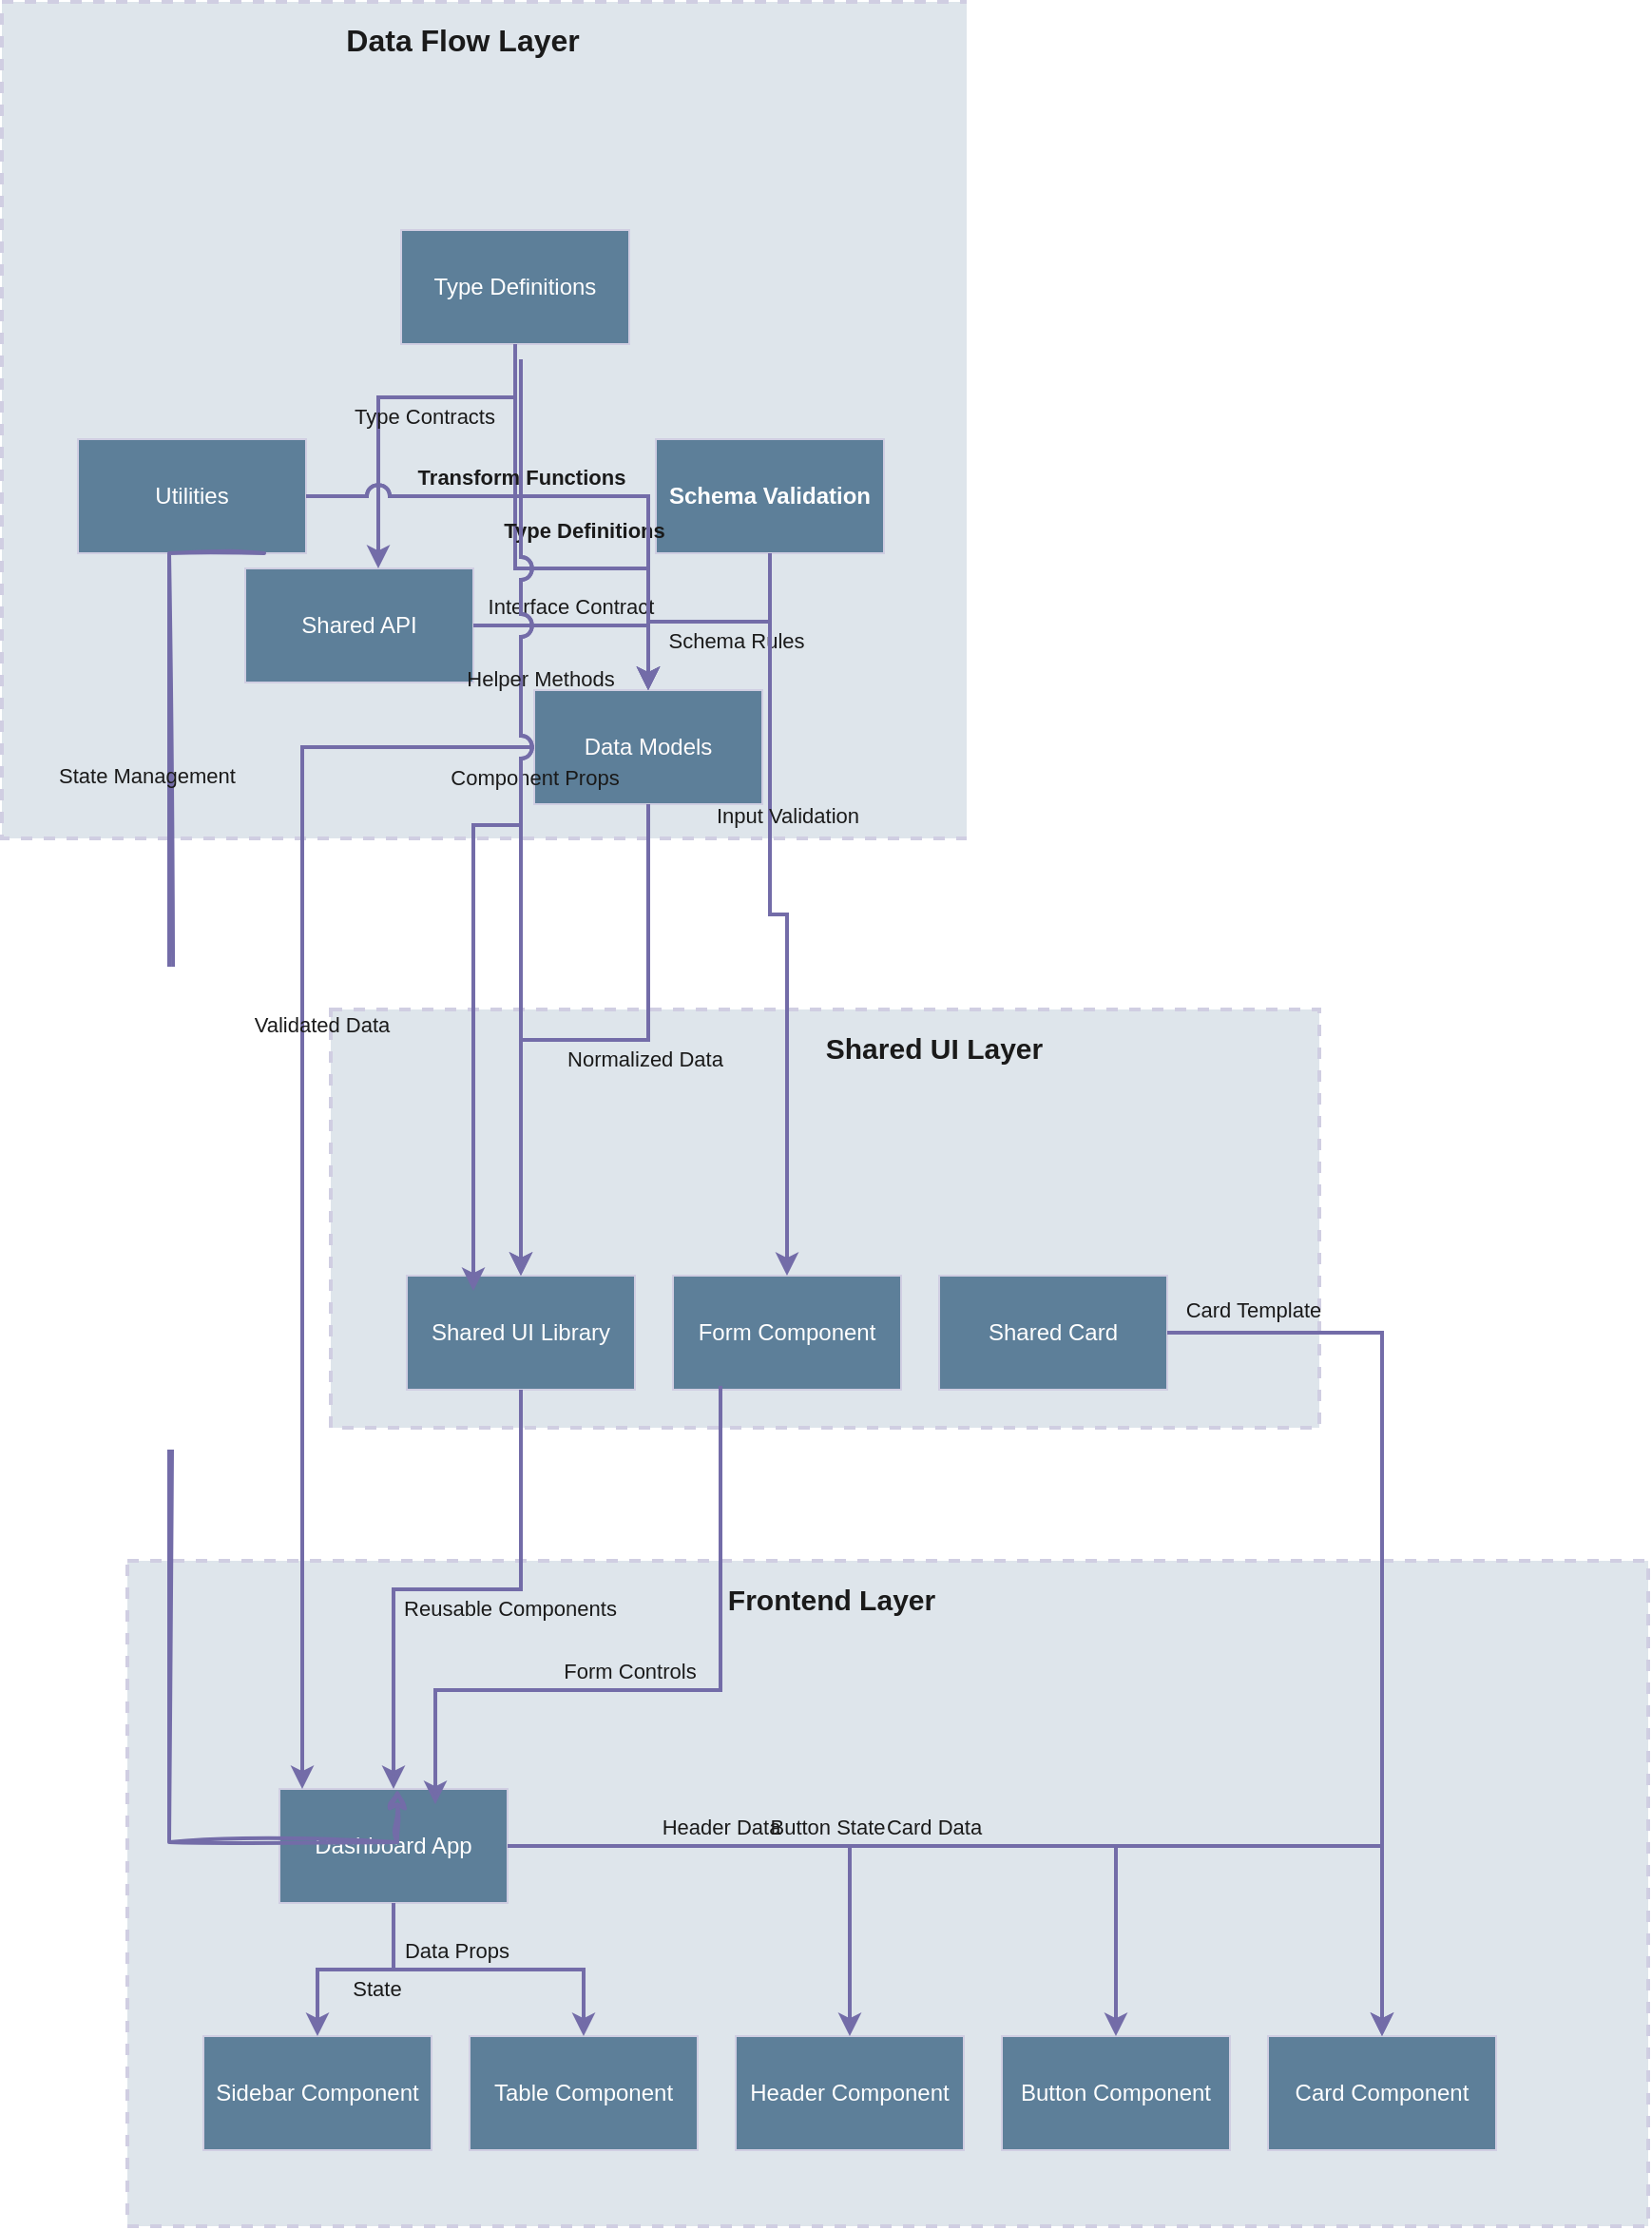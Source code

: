 <mxfile version="26.1.1">
  <diagram id="codeviz-diagram" name="System Diagram">
    <mxGraphModel dx="1100" dy="774" grid="1" gridSize="10" guides="1" tooltips="1" connect="1" arrows="1" fold="1" page="1" pageScale="1" pageWidth="1169" pageHeight="827" math="0" shadow="0" adaptiveColors="auto">
      <root>
        <mxCell id="0" />
        <mxCell id="1" parent="0" />
        <mxCell id="subGraph2" value="" style="html=1;whiteSpace=wrap;container=1;fillColor=#5D7F99;strokeColor=#D0CEE2;dashed=1;fillOpacity=20;strokeWidth=2;containerType=none;recursiveResize=0;movable=1;resizable=1;autosize=0;dropTarget=0;labelBackgroundColor=none;fontColor=#1A1A1A;rounded=0;" parent="1" vertex="1">
          <mxGeometry x="22" y="22" width="544" height="440" as="geometry" />
        </mxCell>
        <mxCell id="api" value="Shared API" style="rounded=0;whiteSpace=wrap;html=1;fillColor=#5D7F99;labelBackgroundColor=none;strokeColor=#D0CEE2;fontColor=#FFFFFF;" parent="subGraph2" vertex="1">
          <mxGeometry x="128" y="298" width="120" height="60" as="geometry" />
        </mxCell>
        <mxCell id="dataModels" value="Data Models" style="rounded=0;whiteSpace=wrap;html=1;fillColor=#5D7F99;labelBackgroundColor=none;strokeColor=#D0CEE2;fontColor=#FFFCFC;" parent="subGraph2" vertex="1">
          <mxGeometry x="280" y="362" width="120" height="60" as="geometry" />
        </mxCell>
        <mxCell id="utils" value="Utilities" style="rounded=0;whiteSpace=wrap;html=1;fillColor=#5D7F99;labelBackgroundColor=none;strokeColor=#D0CEE2;fontColor=#FFFFFF;" parent="subGraph2" vertex="1">
          <mxGeometry x="40" y="230" width="120" height="60" as="geometry" />
        </mxCell>
        <mxCell id="typeDefinitions" value="Type Definitions" style="rounded=0;whiteSpace=wrap;html=1;fillColor=#5D7F99;labelBackgroundColor=none;strokeColor=#D0CEE2;fontColor=#FFFFFF;" parent="subGraph2" vertex="1">
          <mxGeometry x="210" y="120" width="120" height="60" as="geometry" />
        </mxCell>
        <mxCell id="validation" value="Schema Validation" style="rounded=0;whiteSpace=wrap;html=1;fillColor=#5D7F99;labelBackgroundColor=none;strokeColor=#D0CEE2;fontColor=#FFFFFF;fontStyle=1" parent="subGraph2" vertex="1">
          <mxGeometry x="344" y="230" width="120" height="60" as="geometry" />
        </mxCell>
        <mxCell id="subGraph2_label" value="Data Flow Layer" style="edgeLabel;html=1;align=center;verticalAlign=middle;resizable=0;labelBackgroundColor=none;spacing=5;fontSize=16;fontStyle=1;fontColor=#1A1A1A;rounded=0;" parent="1" vertex="1">
          <mxGeometry x="30" y="30" width="468" height="24" as="geometry" />
        </mxCell>
        <mxCell id="subGraph1" value="" style="html=1;whiteSpace=wrap;container=1;fillColor=#5D7F99;strokeColor=#D0CEE2;dashed=1;fillOpacity=20;strokeWidth=2;containerType=none;recursiveResize=0;movable=1;resizable=1;autosize=0;dropTarget=0;labelBackgroundColor=none;fontColor=#1A1A1A;rounded=0;" parent="1" vertex="1">
          <mxGeometry x="195" y="552" width="520" height="220" as="geometry" />
        </mxCell>
        <mxCell id="sharedUI" value="Shared UI Library" style="rounded=0;whiteSpace=wrap;html=1;fillColor=#5D7F99;labelBackgroundColor=none;strokeColor=#D0CEE2;fontColor=#FFFFFF;" parent="subGraph1" vertex="1">
          <mxGeometry x="40" y="140" width="120" height="60" as="geometry" />
        </mxCell>
        <mxCell id="form" value="Form Component" style="rounded=0;whiteSpace=wrap;html=1;fillColor=#5D7F99;labelBackgroundColor=none;strokeColor=#D0CEE2;fontColor=#FFFFFF;" parent="subGraph1" vertex="1">
          <mxGeometry x="180" y="140" width="120" height="60" as="geometry" />
        </mxCell>
        <mxCell id="sharedCard" value="Shared Card" style="rounded=0;whiteSpace=wrap;html=1;fillColor=#5D7F99;labelBackgroundColor=none;strokeColor=#D0CEE2;fontColor=#FFFFFF;" parent="subGraph1" vertex="1">
          <mxGeometry x="320" y="140" width="120" height="60" as="geometry" />
        </mxCell>
        <mxCell id="subGraph1_label" value="Shared UI Layer" style="edgeLabel;html=1;align=center;verticalAlign=middle;resizable=0;labelBackgroundColor=none;spacing=5;fontStyle=1;fontSize=15;fontColor=#1A1A1A;rounded=0;" parent="1" vertex="1">
          <mxGeometry x="290" y="560" width="444" height="24" as="geometry" />
        </mxCell>
        <mxCell id="subGraph0" value="" style="html=1;whiteSpace=wrap;container=1;fillColor=#5D7F99;strokeColor=#D0CEE2;dashed=1;fillOpacity=20;strokeWidth=2;containerType=none;recursiveResize=0;movable=1;resizable=1;autosize=0;dropTarget=0;labelBackgroundColor=none;fontColor=#1A1A1A;rounded=0;" parent="1" vertex="1">
          <mxGeometry x="88" y="842" width="800" height="350" as="geometry" />
        </mxCell>
        <mxCell id="dashboard" value="Dashboard App" style="rounded=0;whiteSpace=wrap;html=1;fillColor=#5D7F99;labelBackgroundColor=none;strokeColor=#D0CEE2;fontColor=#FFFFFF;" parent="subGraph0" vertex="1">
          <mxGeometry x="80" y="120" width="120" height="60" as="geometry" />
        </mxCell>
        <mxCell id="table" value="Table Component" style="rounded=0;whiteSpace=wrap;html=1;fillColor=#5D7F99;labelBackgroundColor=none;strokeColor=#D0CEE2;fontColor=#FFFFFF;" parent="subGraph0" vertex="1">
          <mxGeometry x="180" y="250" width="120" height="60" as="geometry" />
        </mxCell>
        <mxCell id="sidebar" value="Sidebar Component" style="rounded=0;whiteSpace=wrap;html=1;fillColor=#5D7F99;labelBackgroundColor=none;strokeColor=#D0CEE2;fontColor=#FFFFFF;" parent="subGraph0" vertex="1">
          <mxGeometry x="40" y="250" width="120" height="60" as="geometry" />
        </mxCell>
        <mxCell id="header" value="Header Component" style="rounded=0;whiteSpace=wrap;html=1;fillColor=#5D7F99;labelBackgroundColor=none;strokeColor=#D0CEE2;fontColor=#FFFFFF;" parent="subGraph0" vertex="1">
          <mxGeometry x="320" y="250" width="120" height="60" as="geometry" />
        </mxCell>
        <mxCell id="card" value="Card Component" style="rounded=0;whiteSpace=wrap;html=1;fillColor=#5D7F99;labelBackgroundColor=none;strokeColor=#D0CEE2;fontColor=#FFFFFF;" parent="subGraph0" vertex="1">
          <mxGeometry x="600" y="250" width="120" height="60" as="geometry" />
        </mxCell>
        <mxCell id="button" value="Button Component" style="rounded=0;whiteSpace=wrap;html=1;fillColor=#5D7F99;labelBackgroundColor=none;strokeColor=#D0CEE2;fontColor=#FFFFFF;" parent="subGraph0" vertex="1">
          <mxGeometry x="460" y="250" width="120" height="60" as="geometry" />
        </mxCell>
        <mxCell id="subGraph0_label" value="Frontend Layer" style="edgeLabel;html=1;align=center;verticalAlign=middle;resizable=0;labelBackgroundColor=none;spacing=5;fontColor=#1A1A1A;fontSize=15;fontStyle=1;rounded=0;" parent="1" vertex="1">
          <mxGeometry x="96" y="850" width="724" height="24" as="geometry" />
        </mxCell>
        <mxCell id="edge-L_api_dataModels_0" style="edgeStyle=orthogonalEdgeStyle;rounded=0;orthogonalLoop=1;jettySize=auto;html=1;strokeColor=#736CA8;strokeWidth=2;jumpStyle=arc;jumpSize=10;spacing=15;labelBackgroundColor=none;labelBorderColor=none;fontColor=default;" parent="1" source="api" target="dataModels" edge="1">
          <mxGeometry relative="1" as="geometry" />
        </mxCell>
        <mxCell id="edge-L_api_dataModels_0_label" value="Interface Contract" style="edgeLabel;html=1;align=center;verticalAlign=middle;resizable=0;points=[];labelBackgroundColor=none;fontColor=#1A1A1A;rounded=0;" parent="edge-L_api_dataModels_0" vertex="1" connectable="0">
          <mxGeometry x="-0.2" y="10" relative="1" as="geometry">
            <mxPoint as="offset" />
          </mxGeometry>
        </mxCell>
        <mxCell id="edge-L_dataModels_sharedUI_1" style="edgeStyle=orthogonalEdgeStyle;rounded=0;orthogonalLoop=1;jettySize=auto;html=1;strokeColor=#736CA8;strokeWidth=2;jumpStyle=arc;jumpSize=10;spacing=15;labelBackgroundColor=none;labelBorderColor=none;fontColor=default;" parent="1" source="dataModels" target="sharedUI" edge="1">
          <mxGeometry relative="1" as="geometry" />
        </mxCell>
        <mxCell id="edge-L_dataModels_sharedUI_1_label" value="Normalized Data" style="edgeLabel;html=1;align=center;verticalAlign=middle;resizable=0;points=[];labelBackgroundColor=none;fontColor=#1A1A1A;rounded=0;" parent="edge-L_dataModels_sharedUI_1" vertex="1" connectable="0">
          <mxGeometry x="-0.2" y="10" relative="1" as="geometry">
            <mxPoint as="offset" />
          </mxGeometry>
        </mxCell>
        <mxCell id="edge-L_dataModels_dashboard_2" style="edgeStyle=orthogonalEdgeStyle;rounded=0;orthogonalLoop=1;jettySize=auto;html=1;strokeColor=#736CA8;strokeWidth=2;jumpStyle=arc;jumpSize=10;spacing=15;labelBackgroundColor=none;labelBorderColor=none;fontColor=default;" parent="1" source="dataModels" target="dashboard" edge="1">
          <mxGeometry relative="1" as="geometry">
            <Array as="points">
              <mxPoint x="180" y="414" />
            </Array>
          </mxGeometry>
        </mxCell>
        <mxCell id="edge-L_dataModels_dashboard_2_label" value="Validated Data" style="edgeLabel;html=1;align=center;verticalAlign=middle;resizable=0;points=[];labelBackgroundColor=none;fontColor=#1A1A1A;rounded=0;" parent="edge-L_dataModels_dashboard_2" vertex="1" connectable="0">
          <mxGeometry x="-0.2" y="10" relative="1" as="geometry">
            <mxPoint as="offset" />
          </mxGeometry>
        </mxCell>
        <mxCell id="edge-L_typeDefinitions_api_3" style="edgeStyle=orthogonalEdgeStyle;rounded=0;orthogonalLoop=1;jettySize=auto;html=1;strokeColor=#736CA8;strokeWidth=2;jumpStyle=arc;jumpSize=10;spacing=15;labelBackgroundColor=none;labelBorderColor=none;fontColor=default;" parent="1" source="typeDefinitions" target="api" edge="1">
          <mxGeometry relative="1" as="geometry">
            <Array as="points">
              <mxPoint x="292" y="230" />
              <mxPoint x="220" y="230" />
            </Array>
          </mxGeometry>
        </mxCell>
        <mxCell id="edge-L_typeDefinitions_api_3_label" value="Type Contracts" style="edgeLabel;html=1;align=center;verticalAlign=middle;resizable=0;points=[];labelBackgroundColor=none;fontColor=#1A1A1A;rounded=0;" parent="edge-L_typeDefinitions_api_3" vertex="1" connectable="0">
          <mxGeometry x="-0.2" y="10" relative="1" as="geometry">
            <mxPoint as="offset" />
          </mxGeometry>
        </mxCell>
        <mxCell id="edge-L_typeDefinitions_dataModels_4" style="edgeStyle=orthogonalEdgeStyle;rounded=0;orthogonalLoop=1;jettySize=auto;html=1;strokeColor=#736CA8;strokeWidth=2;jumpStyle=arc;jumpSize=10;spacing=15;labelBackgroundColor=none;labelBorderColor=none;fontColor=default;" parent="1" source="typeDefinitions" target="dataModels" edge="1">
          <mxGeometry relative="1" as="geometry">
            <Array as="points">
              <mxPoint x="292" y="320" />
              <mxPoint x="362" y="320" />
            </Array>
          </mxGeometry>
        </mxCell>
        <mxCell id="edge-L_typeDefinitions_dataModels_4_label" value="Type Definitions" style="edgeLabel;html=1;align=center;verticalAlign=middle;resizable=0;points=[];labelBackgroundColor=none;fontColor=#1A1A1A;fontStyle=1;rounded=0;" parent="edge-L_typeDefinitions_dataModels_4" vertex="1" connectable="0">
          <mxGeometry x="-0.2" y="10" relative="1" as="geometry">
            <mxPoint x="26" y="-3" as="offset" />
          </mxGeometry>
        </mxCell>
        <mxCell id="edge-L_typeDefinitions_sharedUI_5" style="edgeStyle=orthogonalEdgeStyle;rounded=0;orthogonalLoop=1;jettySize=auto;html=1;strokeColor=#736CA8;strokeWidth=2;jumpStyle=arc;jumpSize=10;spacing=15;labelBackgroundColor=none;labelBorderColor=none;fontColor=default;" parent="1" edge="1">
          <mxGeometry relative="1" as="geometry">
            <mxPoint x="295" y="210" as="sourcePoint" />
            <mxPoint x="270" y="700" as="targetPoint" />
            <Array as="points">
              <mxPoint x="295" y="455" />
              <mxPoint x="270" y="455" />
            </Array>
          </mxGeometry>
        </mxCell>
        <mxCell id="edge-L_typeDefinitions_sharedUI_5_label" value="Component Props" style="edgeLabel;html=1;align=center;verticalAlign=middle;resizable=0;points=[];labelBackgroundColor=none;fontColor=#1A1A1A;rounded=0;" parent="edge-L_typeDefinitions_sharedUI_5" vertex="1" connectable="0">
          <mxGeometry x="-0.2" y="10" relative="1" as="geometry">
            <mxPoint x="-3" y="14" as="offset" />
          </mxGeometry>
        </mxCell>
        <mxCell id="edge-L_validation_dataModels_6" style="edgeStyle=orthogonalEdgeStyle;rounded=0;orthogonalLoop=1;jettySize=auto;html=1;strokeColor=#736CA8;strokeWidth=2;jumpStyle=arc;jumpSize=10;spacing=15;labelBackgroundColor=none;labelBorderColor=none;fontColor=default;" parent="1" source="validation" target="dataModels" edge="1">
          <mxGeometry relative="1" as="geometry" />
        </mxCell>
        <mxCell id="edge-L_validation_dataModels_6_label" value="Schema Rules" style="edgeLabel;html=1;align=center;verticalAlign=middle;resizable=0;points=[];labelBackgroundColor=none;fontColor=#1A1A1A;rounded=0;" parent="edge-L_validation_dataModels_6" vertex="1" connectable="0">
          <mxGeometry x="-0.2" y="10" relative="1" as="geometry">
            <mxPoint as="offset" />
          </mxGeometry>
        </mxCell>
        <mxCell id="edge-L_validation_form_7" style="edgeStyle=orthogonalEdgeStyle;rounded=0;orthogonalLoop=1;jettySize=auto;html=1;strokeColor=#736CA8;strokeWidth=2;jumpStyle=arc;jumpSize=10;spacing=15;labelBackgroundColor=none;labelBorderColor=none;fontColor=default;" parent="1" source="validation" target="form" edge="1">
          <mxGeometry relative="1" as="geometry" />
        </mxCell>
        <mxCell id="edge-L_validation_form_7_label" value="Input Validation" style="edgeLabel;html=1;align=center;verticalAlign=middle;resizable=0;points=[];labelBackgroundColor=none;fontColor=#1A1A1A;rounded=0;" parent="edge-L_validation_form_7" vertex="1" connectable="0">
          <mxGeometry x="-0.2" y="10" relative="1" as="geometry">
            <mxPoint x="-1" y="-18" as="offset" />
          </mxGeometry>
        </mxCell>
        <mxCell id="edge-L_dashboard_sidebar_8" style="edgeStyle=orthogonalEdgeStyle;rounded=0;orthogonalLoop=1;jettySize=auto;html=1;strokeColor=#736CA8;strokeWidth=2;jumpStyle=arc;jumpSize=10;spacing=15;labelBackgroundColor=none;labelBorderColor=none;fontColor=default;" parent="1" source="dashboard" target="sidebar" edge="1">
          <mxGeometry relative="1" as="geometry" />
        </mxCell>
        <mxCell id="edge-L_dashboard_sidebar_8_label" value="State" style="edgeLabel;html=1;align=center;verticalAlign=middle;resizable=0;points=[];labelBackgroundColor=none;fontColor=#1A1A1A;rounded=0;" parent="edge-L_dashboard_sidebar_8" vertex="1" connectable="0">
          <mxGeometry x="-0.2" y="10" relative="1" as="geometry">
            <mxPoint as="offset" />
          </mxGeometry>
        </mxCell>
        <mxCell id="edge-L_dashboard_table_9" style="edgeStyle=orthogonalEdgeStyle;rounded=0;orthogonalLoop=1;jettySize=auto;html=1;strokeColor=#736CA8;strokeWidth=2;jumpStyle=arc;jumpSize=10;spacing=15;labelBackgroundColor=none;labelBorderColor=none;fontColor=default;" parent="1" source="dashboard" target="table" edge="1">
          <mxGeometry relative="1" as="geometry" />
        </mxCell>
        <mxCell id="edge-L_dashboard_table_9_label" value="Data Props" style="edgeLabel;html=1;align=center;verticalAlign=middle;resizable=0;points=[];labelBackgroundColor=none;fontColor=#1A1A1A;rounded=0;" parent="edge-L_dashboard_table_9" vertex="1" connectable="0">
          <mxGeometry x="-0.2" y="10" relative="1" as="geometry">
            <mxPoint as="offset" />
          </mxGeometry>
        </mxCell>
        <mxCell id="edge-L_dashboard_header_10" style="edgeStyle=orthogonalEdgeStyle;rounded=0;orthogonalLoop=1;jettySize=auto;html=1;strokeColor=#736CA8;strokeWidth=2;jumpStyle=arc;jumpSize=10;spacing=15;labelBackgroundColor=none;labelBorderColor=none;fontColor=default;" parent="1" source="dashboard" target="header" edge="1">
          <mxGeometry relative="1" as="geometry" />
        </mxCell>
        <mxCell id="edge-L_dashboard_header_10_label" value="Header Data" style="edgeLabel;html=1;align=center;verticalAlign=middle;resizable=0;points=[];labelBackgroundColor=none;fontColor=#1A1A1A;rounded=0;" parent="edge-L_dashboard_header_10" vertex="1" connectable="0">
          <mxGeometry x="-0.2" y="10" relative="1" as="geometry">
            <mxPoint as="offset" />
          </mxGeometry>
        </mxCell>
        <mxCell id="edge-L_dashboard_card_11" style="edgeStyle=orthogonalEdgeStyle;rounded=0;orthogonalLoop=1;jettySize=auto;html=1;strokeColor=#736CA8;strokeWidth=2;jumpStyle=arc;jumpSize=10;spacing=15;labelBackgroundColor=none;labelBorderColor=none;fontColor=default;" parent="1" source="dashboard" target="card" edge="1">
          <mxGeometry relative="1" as="geometry" />
        </mxCell>
        <mxCell id="edge-L_dashboard_card_11_label" value="Card Data" style="edgeLabel;html=1;align=center;verticalAlign=middle;resizable=0;points=[];labelBackgroundColor=none;fontColor=#1A1A1A;rounded=0;" parent="edge-L_dashboard_card_11" vertex="1" connectable="0">
          <mxGeometry x="-0.2" y="10" relative="1" as="geometry">
            <mxPoint as="offset" />
          </mxGeometry>
        </mxCell>
        <mxCell id="edge-L_dashboard_button_12" style="edgeStyle=orthogonalEdgeStyle;rounded=0;orthogonalLoop=1;jettySize=auto;html=1;strokeColor=#736CA8;strokeWidth=2;jumpStyle=arc;jumpSize=10;spacing=15;labelBackgroundColor=none;labelBorderColor=none;fontColor=default;" parent="1" source="dashboard" target="button" edge="1">
          <mxGeometry relative="1" as="geometry" />
        </mxCell>
        <mxCell id="edge-L_dashboard_button_12_label" value="Button State" style="edgeLabel;html=1;align=center;verticalAlign=middle;resizable=0;points=[];labelBackgroundColor=none;fontColor=#1A1A1A;rounded=0;" parent="edge-L_dashboard_button_12" vertex="1" connectable="0">
          <mxGeometry x="-0.2" y="10" relative="1" as="geometry">
            <mxPoint as="offset" />
          </mxGeometry>
        </mxCell>
        <mxCell id="edge-L_utils_dataModels_13" style="edgeStyle=orthogonalEdgeStyle;rounded=0;orthogonalLoop=1;jettySize=auto;html=1;strokeColor=#736CA8;strokeWidth=2;jumpStyle=arc;jumpSize=10;spacing=15;labelBackgroundColor=none;labelBorderColor=none;fontColor=default;" parent="1" source="utils" target="dataModels" edge="1">
          <mxGeometry relative="1" as="geometry" />
        </mxCell>
        <mxCell id="edge-L_utils_dataModels_13_label" value="Transform Functions" style="edgeLabel;html=1;align=center;verticalAlign=middle;resizable=0;points=[];labelBackgroundColor=none;fontColor=#1A1A1A;fontStyle=1;rounded=0;" parent="edge-L_utils_dataModels_13" vertex="1" connectable="0">
          <mxGeometry x="-0.2" y="10" relative="1" as="geometry">
            <mxPoint as="offset" />
          </mxGeometry>
        </mxCell>
        <mxCell id="edge-L_utils_sharedUI_14" style="edgeStyle=orthogonalEdgeStyle;rounded=0;orthogonalLoop=1;jettySize=auto;html=1;strokeColor=#736CA8;strokeWidth=2;jumpStyle=arc;jumpSize=10;spacing=15;labelBackgroundColor=none;labelBorderColor=none;fontColor=default;" parent="1" source="utils" target="sharedUI" edge="1">
          <mxGeometry relative="1" as="geometry" />
        </mxCell>
        <mxCell id="edge-L_utils_sharedUI_14_label" value="Helper Methods" style="edgeLabel;html=1;align=center;verticalAlign=middle;resizable=0;points=[];labelBackgroundColor=none;fontColor=#1A1A1A;rounded=0;" parent="edge-L_utils_sharedUI_14" vertex="1" connectable="0">
          <mxGeometry x="-0.2" y="10" relative="1" as="geometry">
            <mxPoint as="offset" />
          </mxGeometry>
        </mxCell>
        <mxCell id="edge-L_utils_dashboard_15" style="edgeStyle=orthogonalEdgeStyle;rounded=0;orthogonalLoop=1;jettySize=auto;html=1;strokeColor=#736CA8;strokeWidth=2;jumpStyle=arc;jumpSize=10;spacing=15;labelBackgroundColor=none;labelBorderColor=none;fontColor=default;sketch=1;curveFitting=1;jiggle=2;" parent="1" edge="1">
          <mxGeometry relative="1" as="geometry">
            <mxPoint x="160" y="312" as="sourcePoint" />
            <mxPoint x="230" y="962" as="targetPoint" />
            <Array as="points">
              <mxPoint x="110" y="312" />
              <mxPoint x="110" y="990" />
              <mxPoint x="230" y="990" />
            </Array>
          </mxGeometry>
        </mxCell>
        <mxCell id="edge-L_utils_dashboard_15_label" value="State Management" style="edgeLabel;html=1;align=center;verticalAlign=middle;resizable=0;points=[];labelBackgroundColor=none;fontColor=#1A1A1A;rounded=0;" parent="edge-L_utils_dashboard_15" vertex="1" connectable="0">
          <mxGeometry x="-0.2" y="10" relative="1" as="geometry">
            <mxPoint x="-22" y="-184" as="offset" />
          </mxGeometry>
        </mxCell>
        <mxCell id="edge-L_sharedUI_dashboard_16" style="edgeStyle=orthogonalEdgeStyle;rounded=0;orthogonalLoop=1;jettySize=auto;html=1;strokeColor=#736CA8;strokeWidth=2;jumpStyle=arc;jumpSize=10;spacing=15;labelBackgroundColor=none;labelBorderColor=none;fontColor=default;" parent="1" source="sharedUI" target="dashboard" edge="1">
          <mxGeometry relative="1" as="geometry" />
        </mxCell>
        <mxCell id="edge-L_sharedUI_dashboard_16_label" value="Reusable Components" style="edgeLabel;html=1;align=center;verticalAlign=middle;resizable=0;points=[];labelBackgroundColor=none;fontColor=#1A1A1A;rounded=0;" parent="edge-L_sharedUI_dashboard_16" vertex="1" connectable="0">
          <mxGeometry x="-0.2" y="10" relative="1" as="geometry">
            <mxPoint as="offset" />
          </mxGeometry>
        </mxCell>
        <mxCell id="edge-L_form_dashboard_17" style="edgeStyle=orthogonalEdgeStyle;rounded=0;orthogonalLoop=1;jettySize=auto;html=1;strokeColor=#736CA8;strokeWidth=2;jumpStyle=arc;jumpSize=10;spacing=15;labelBackgroundColor=none;labelBorderColor=none;fontColor=default;" parent="1" edge="1">
          <mxGeometry relative="1" as="geometry">
            <mxPoint x="400" y="750" as="sourcePoint" />
            <mxPoint x="250" y="970" as="targetPoint" />
            <Array as="points">
              <mxPoint x="397" y="910" />
              <mxPoint x="251" y="910" />
            </Array>
          </mxGeometry>
        </mxCell>
        <mxCell id="edge-L_form_dashboard_17_label" value="Form Controls" style="edgeLabel;html=1;align=center;verticalAlign=middle;resizable=0;points=[];labelBackgroundColor=none;fontColor=#1A1A1A;rounded=0;" parent="edge-L_form_dashboard_17" vertex="1" connectable="0">
          <mxGeometry x="-0.2" y="10" relative="1" as="geometry">
            <mxPoint x="-58" y="2" as="offset" />
          </mxGeometry>
        </mxCell>
        <mxCell id="edge-L_sharedCard_card_18" style="edgeStyle=orthogonalEdgeStyle;rounded=0;orthogonalLoop=1;jettySize=auto;html=1;strokeColor=#736CA8;strokeWidth=2;jumpStyle=arc;jumpSize=10;spacing=15;labelBackgroundColor=none;labelBorderColor=none;fontColor=default;" parent="1" source="sharedCard" target="card" edge="1">
          <mxGeometry relative="1" as="geometry">
            <Array as="points">
              <mxPoint x="748" y="722" />
            </Array>
          </mxGeometry>
        </mxCell>
        <mxCell id="edge-L_sharedCard_card_18_label" value="Card Template" style="edgeLabel;html=1;align=center;verticalAlign=middle;resizable=0;points=[];labelBackgroundColor=none;fontColor=#1A1A1A;rounded=0;" parent="edge-L_sharedCard_card_18" vertex="1" connectable="0">
          <mxGeometry x="-0.2" y="10" relative="1" as="geometry">
            <mxPoint x="-78" y="-92" as="offset" />
          </mxGeometry>
        </mxCell>
      </root>
    </mxGraphModel>
  </diagram>
</mxfile>
